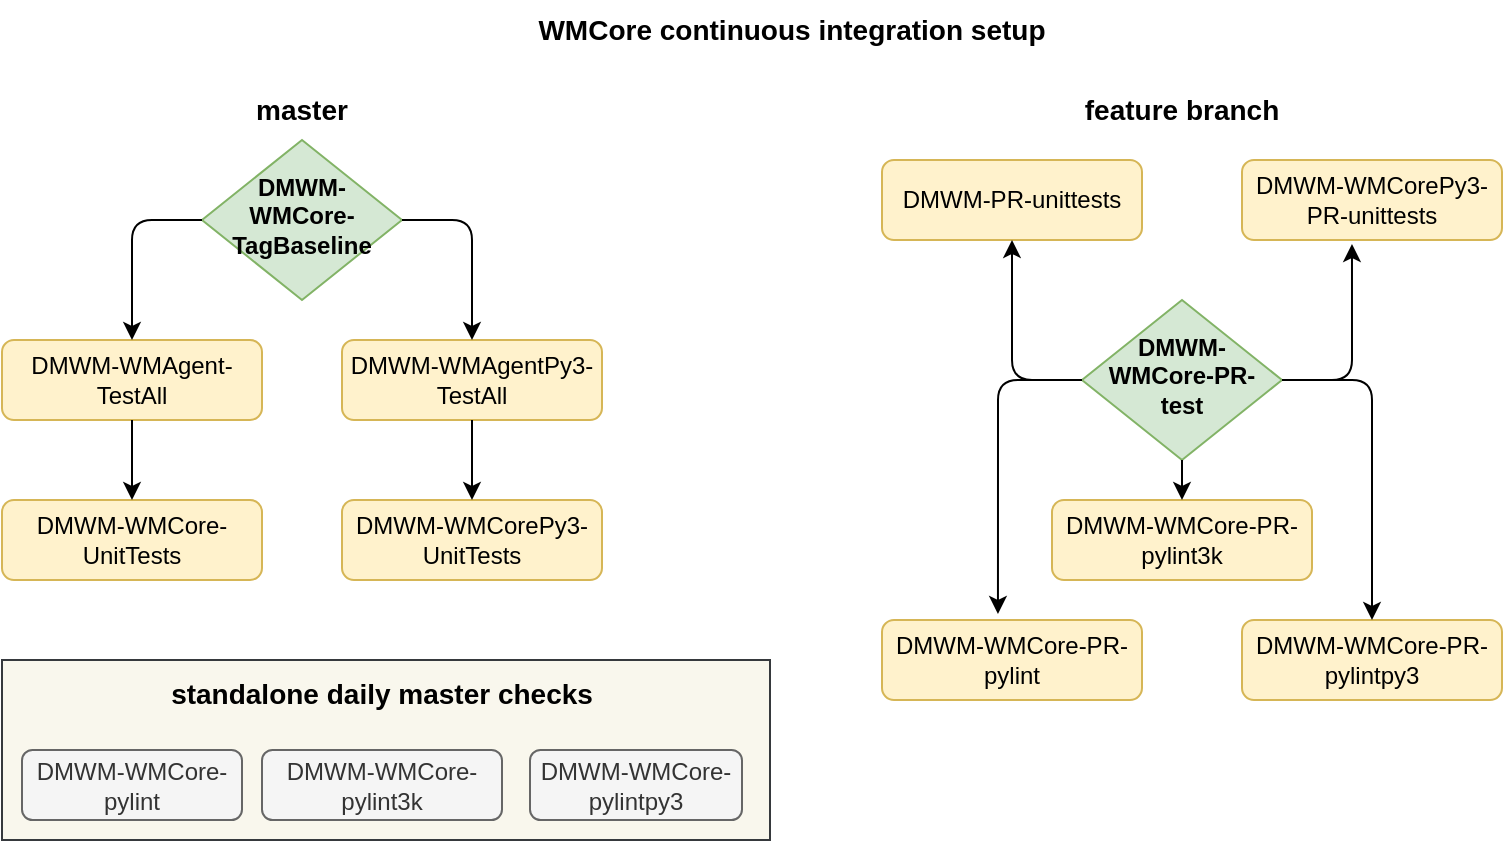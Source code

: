 <mxfile version="14.6.13" type="device"><diagram id="C5RBs43oDa-KdzZeNtuy" name="Page-1"><mxGraphModel dx="946" dy="619" grid="1" gridSize="10" guides="1" tooltips="1" connect="1" arrows="1" fold="1" page="1" pageScale="1" pageWidth="827" pageHeight="1169" math="0" shadow="0"><root><mxCell id="WIyWlLk6GJQsqaUBKTNV-0"/><mxCell id="WIyWlLk6GJQsqaUBKTNV-1" parent="WIyWlLk6GJQsqaUBKTNV-0"/><mxCell id="u2DzIWNb5gX1vaLRhiPl-13" value="" style="group;" vertex="1" connectable="0" parent="WIyWlLk6GJQsqaUBKTNV-1"><mxGeometry x="30" y="50" width="300" height="250" as="geometry"/></mxCell><mxCell id="WIyWlLk6GJQsqaUBKTNV-6" value="&lt;b&gt;DMWM-WMCore-TagBaseline&lt;/b&gt;" style="rhombus;whiteSpace=wrap;html=1;shadow=0;fontFamily=Helvetica;fontSize=12;align=center;strokeWidth=1;spacing=6;spacingTop=-4;fillColor=#d5e8d4;strokeColor=#82b366;" parent="u2DzIWNb5gX1vaLRhiPl-13" vertex="1"><mxGeometry x="100" y="30" width="100" height="80" as="geometry"/></mxCell><mxCell id="u2DzIWNb5gX1vaLRhiPl-2" value="DMWM-WMAgent-TestAll" style="rounded=1;whiteSpace=wrap;html=1;fontSize=12;glass=0;strokeWidth=1;shadow=0;fillColor=#fff2cc;strokeColor=#d6b656;" vertex="1" parent="u2DzIWNb5gX1vaLRhiPl-13"><mxGeometry y="130" width="130" height="40" as="geometry"/></mxCell><mxCell id="u2DzIWNb5gX1vaLRhiPl-3" value="DMWM-WMAgentPy3-TestAll" style="rounded=1;whiteSpace=wrap;html=1;fontSize=12;glass=0;strokeWidth=1;shadow=0;fillColor=#fff2cc;strokeColor=#d6b656;" vertex="1" parent="u2DzIWNb5gX1vaLRhiPl-13"><mxGeometry x="170" y="130" width="130" height="40" as="geometry"/></mxCell><mxCell id="u2DzIWNb5gX1vaLRhiPl-4" value="DMWM-WMCore-UnitTests" style="rounded=1;whiteSpace=wrap;html=1;fontSize=12;glass=0;strokeWidth=1;shadow=0;fillColor=#fff2cc;strokeColor=#d6b656;" vertex="1" parent="u2DzIWNb5gX1vaLRhiPl-13"><mxGeometry y="210" width="130" height="40" as="geometry"/></mxCell><mxCell id="u2DzIWNb5gX1vaLRhiPl-5" value="DMWM-WMCorePy3-UnitTests" style="rounded=1;whiteSpace=wrap;html=1;fontSize=12;glass=0;strokeWidth=1;shadow=0;fillColor=#fff2cc;strokeColor=#d6b656;" vertex="1" parent="u2DzIWNb5gX1vaLRhiPl-13"><mxGeometry x="170" y="210" width="130" height="40" as="geometry"/></mxCell><mxCell id="u2DzIWNb5gX1vaLRhiPl-6" value="&lt;b style=&quot;font-size: 14px&quot;&gt;master&lt;/b&gt;" style="text;html=1;strokeColor=none;fillColor=none;align=center;verticalAlign=middle;whiteSpace=wrap;rounded=0;" vertex="1" parent="u2DzIWNb5gX1vaLRhiPl-13"><mxGeometry x="80" width="140" height="30" as="geometry"/></mxCell><mxCell id="u2DzIWNb5gX1vaLRhiPl-7" value="" style="edgeStyle=orthogonalEdgeStyle;rounded=0;orthogonalLoop=1;jettySize=auto;html=1;" edge="1" parent="u2DzIWNb5gX1vaLRhiPl-13" source="u2DzIWNb5gX1vaLRhiPl-2" target="u2DzIWNb5gX1vaLRhiPl-4"><mxGeometry relative="1" as="geometry"/></mxCell><mxCell id="u2DzIWNb5gX1vaLRhiPl-11" value="" style="endArrow=classic;html=1;exitX=0;exitY=0.5;exitDx=0;exitDy=0;entryX=0.5;entryY=0;entryDx=0;entryDy=0;" edge="1" parent="u2DzIWNb5gX1vaLRhiPl-13" source="WIyWlLk6GJQsqaUBKTNV-6" target="u2DzIWNb5gX1vaLRhiPl-2"><mxGeometry width="50" height="50" relative="1" as="geometry"><mxPoint x="360" y="320" as="sourcePoint"/><mxPoint x="410" y="270" as="targetPoint"/><Array as="points"><mxPoint x="65" y="70"/></Array></mxGeometry></mxCell><mxCell id="u2DzIWNb5gX1vaLRhiPl-8" value="" style="edgeStyle=orthogonalEdgeStyle;rounded=0;orthogonalLoop=1;jettySize=auto;html=1;" edge="1" parent="u2DzIWNb5gX1vaLRhiPl-13" source="u2DzIWNb5gX1vaLRhiPl-3" target="u2DzIWNb5gX1vaLRhiPl-5"><mxGeometry relative="1" as="geometry"/></mxCell><mxCell id="u2DzIWNb5gX1vaLRhiPl-12" value="" style="endArrow=classic;html=1;exitX=1;exitY=0.5;exitDx=0;exitDy=0;entryX=0.5;entryY=0;entryDx=0;entryDy=0;" edge="1" parent="u2DzIWNb5gX1vaLRhiPl-13" source="WIyWlLk6GJQsqaUBKTNV-6" target="u2DzIWNb5gX1vaLRhiPl-3"><mxGeometry width="50" height="50" relative="1" as="geometry"><mxPoint x="360" y="320" as="sourcePoint"/><mxPoint x="410" y="270" as="targetPoint"/><Array as="points"><mxPoint x="235" y="70"/></Array></mxGeometry></mxCell><mxCell id="u2DzIWNb5gX1vaLRhiPl-15" value="" style="group;fillColor=#f9f7ed;strokeColor=#36393d;" vertex="1" connectable="0" parent="WIyWlLk6GJQsqaUBKTNV-1"><mxGeometry x="30" y="340" width="384" height="90" as="geometry"/></mxCell><mxCell id="WIyWlLk6GJQsqaUBKTNV-11" value="DMWM-WMCore-pylint3k" style="rounded=1;whiteSpace=wrap;html=1;fontSize=12;glass=0;strokeWidth=1;shadow=0;fillColor=#f5f5f5;strokeColor=#666666;fontColor=#333333;" parent="u2DzIWNb5gX1vaLRhiPl-15" vertex="1"><mxGeometry x="130" y="45" width="120" height="35" as="geometry"/></mxCell><mxCell id="u2DzIWNb5gX1vaLRhiPl-0" value="DMWM-WMCore-pylintpy3" style="rounded=1;whiteSpace=wrap;html=1;fontSize=12;glass=0;strokeWidth=1;shadow=0;fillColor=#f5f5f5;strokeColor=#666666;fontColor=#333333;" vertex="1" parent="u2DzIWNb5gX1vaLRhiPl-15"><mxGeometry x="264" y="45" width="106" height="35" as="geometry"/></mxCell><mxCell id="u2DzIWNb5gX1vaLRhiPl-1" value="DMWM-WMCore-pylint" style="rounded=1;whiteSpace=wrap;html=1;fontSize=12;glass=0;strokeWidth=1;shadow=0;fillColor=#f5f5f5;strokeColor=#666666;fontColor=#333333;" vertex="1" parent="u2DzIWNb5gX1vaLRhiPl-15"><mxGeometry x="10" y="45" width="110" height="35" as="geometry"/></mxCell><mxCell id="u2DzIWNb5gX1vaLRhiPl-14" value="&lt;b style=&quot;font-size: 14px&quot;&gt;standalone daily master checks&lt;/b&gt;" style="text;html=1;strokeColor=none;fillColor=none;align=center;verticalAlign=middle;whiteSpace=wrap;rounded=0;" vertex="1" parent="u2DzIWNb5gX1vaLRhiPl-15"><mxGeometry width="380" height="33.75" as="geometry"/></mxCell><mxCell id="u2DzIWNb5gX1vaLRhiPl-34" value="" style="group" vertex="1" connectable="0" parent="WIyWlLk6GJQsqaUBKTNV-1"><mxGeometry x="470" y="50" width="310" height="330" as="geometry"/></mxCell><mxCell id="u2DzIWNb5gX1vaLRhiPl-33" value="" style="group" vertex="1" connectable="0" parent="u2DzIWNb5gX1vaLRhiPl-34"><mxGeometry y="40" width="310" height="290" as="geometry"/></mxCell><mxCell id="u2DzIWNb5gX1vaLRhiPl-16" value="" style="group" vertex="1" connectable="0" parent="u2DzIWNb5gX1vaLRhiPl-33"><mxGeometry y="40" width="310" height="250" as="geometry"/></mxCell><mxCell id="u2DzIWNb5gX1vaLRhiPl-17" value="&lt;strong&gt;DMWM-WMCore-PR-test&lt;/strong&gt;" style="rhombus;whiteSpace=wrap;html=1;shadow=0;fontFamily=Helvetica;fontSize=12;align=center;strokeWidth=1;spacing=6;spacingTop=-4;fillColor=#d5e8d4;strokeColor=#82b366;" vertex="1" parent="u2DzIWNb5gX1vaLRhiPl-16"><mxGeometry x="100" y="30" width="100" height="80" as="geometry"/></mxCell><mxCell id="u2DzIWNb5gX1vaLRhiPl-27" value="DMWM-WMCore-PR-pylint3k" style="rounded=1;whiteSpace=wrap;html=1;fontSize=12;glass=0;strokeWidth=1;shadow=0;fillColor=#fff2cc;strokeColor=#d6b656;" vertex="1" parent="u2DzIWNb5gX1vaLRhiPl-16"><mxGeometry x="85" y="130" width="130" height="40" as="geometry"/></mxCell><mxCell id="u2DzIWNb5gX1vaLRhiPl-28" value="DMWM-WMCore-PR-pylint" style="rounded=1;whiteSpace=wrap;html=1;fontSize=12;glass=0;strokeWidth=1;shadow=0;fillColor=#fff2cc;strokeColor=#d6b656;" vertex="1" parent="u2DzIWNb5gX1vaLRhiPl-16"><mxGeometry y="190" width="130" height="40" as="geometry"/></mxCell><mxCell id="u2DzIWNb5gX1vaLRhiPl-29" value="DMWM-WMCore-PR-pylintpy3" style="rounded=1;whiteSpace=wrap;html=1;fontSize=12;glass=0;strokeWidth=1;shadow=0;fillColor=#fff2cc;strokeColor=#d6b656;" vertex="1" parent="u2DzIWNb5gX1vaLRhiPl-16"><mxGeometry x="180" y="190" width="130" height="40" as="geometry"/></mxCell><mxCell id="u2DzIWNb5gX1vaLRhiPl-30" value="" style="endArrow=classic;html=1;exitX=0.5;exitY=1;exitDx=0;exitDy=0;entryX=0.5;entryY=0;entryDx=0;entryDy=0;" edge="1" parent="u2DzIWNb5gX1vaLRhiPl-16" source="u2DzIWNb5gX1vaLRhiPl-17" target="u2DzIWNb5gX1vaLRhiPl-27"><mxGeometry width="50" height="50" relative="1" as="geometry"><mxPoint x="-80" y="130" as="sourcePoint"/><mxPoint x="-30" y="80" as="targetPoint"/></mxGeometry></mxCell><mxCell id="u2DzIWNb5gX1vaLRhiPl-31" value="" style="endArrow=classic;html=1;exitX=0;exitY=0.5;exitDx=0;exitDy=0;entryX=0.446;entryY=-0.075;entryDx=0;entryDy=0;entryPerimeter=0;" edge="1" parent="u2DzIWNb5gX1vaLRhiPl-16" source="u2DzIWNb5gX1vaLRhiPl-17" target="u2DzIWNb5gX1vaLRhiPl-28"><mxGeometry width="50" height="50" relative="1" as="geometry"><mxPoint x="-80" y="130" as="sourcePoint"/><mxPoint x="-30" y="80" as="targetPoint"/><Array as="points"><mxPoint x="58" y="70"/></Array></mxGeometry></mxCell><mxCell id="u2DzIWNb5gX1vaLRhiPl-32" value="" style="endArrow=classic;html=1;entryX=0.5;entryY=0;entryDx=0;entryDy=0;" edge="1" parent="u2DzIWNb5gX1vaLRhiPl-16" source="u2DzIWNb5gX1vaLRhiPl-17" target="u2DzIWNb5gX1vaLRhiPl-29"><mxGeometry width="50" height="50" relative="1" as="geometry"><mxPoint x="-80" y="130" as="sourcePoint"/><mxPoint x="-30" y="80" as="targetPoint"/><Array as="points"><mxPoint x="245" y="70"/></Array></mxGeometry></mxCell><mxCell id="u2DzIWNb5gX1vaLRhiPl-18" value="DMWM-PR-unittests" style="rounded=1;whiteSpace=wrap;html=1;fontSize=12;glass=0;strokeWidth=1;shadow=0;fillColor=#fff2cc;strokeColor=#d6b656;" vertex="1" parent="u2DzIWNb5gX1vaLRhiPl-33"><mxGeometry width="130" height="40" as="geometry"/></mxCell><mxCell id="u2DzIWNb5gX1vaLRhiPl-24" value="" style="endArrow=classic;html=1;exitX=0;exitY=0.5;exitDx=0;exitDy=0;entryX=0.5;entryY=1;entryDx=0;entryDy=0;" edge="1" parent="u2DzIWNb5gX1vaLRhiPl-33" source="u2DzIWNb5gX1vaLRhiPl-17" target="u2DzIWNb5gX1vaLRhiPl-18"><mxGeometry width="50" height="50" relative="1" as="geometry"><mxPoint x="360" y="360" as="sourcePoint"/><mxPoint x="65" y="40" as="targetPoint"/><Array as="points"><mxPoint x="65" y="110"/></Array></mxGeometry></mxCell><mxCell id="u2DzIWNb5gX1vaLRhiPl-19" value="DMWM-WMCorePy3-PR-unittests" style="rounded=1;whiteSpace=wrap;html=1;fontSize=12;glass=0;strokeWidth=1;shadow=0;fillColor=#fff2cc;strokeColor=#d6b656;" vertex="1" parent="u2DzIWNb5gX1vaLRhiPl-33"><mxGeometry x="180" width="130" height="40" as="geometry"/></mxCell><mxCell id="u2DzIWNb5gX1vaLRhiPl-26" value="" style="endArrow=classic;html=1;exitX=1;exitY=0.5;exitDx=0;exitDy=0;entryX=0.423;entryY=1.05;entryDx=0;entryDy=0;entryPerimeter=0;" edge="1" parent="u2DzIWNb5gX1vaLRhiPl-33" source="u2DzIWNb5gX1vaLRhiPl-17" target="u2DzIWNb5gX1vaLRhiPl-19"><mxGeometry width="50" height="50" relative="1" as="geometry"><mxPoint x="360" y="360" as="sourcePoint"/><mxPoint x="410" y="310" as="targetPoint"/><Array as="points"><mxPoint x="235" y="110"/></Array></mxGeometry></mxCell><mxCell id="u2DzIWNb5gX1vaLRhiPl-22" value="&lt;b style=&quot;font-size: 14px&quot;&gt;feature branch&lt;/b&gt;" style="text;html=1;strokeColor=none;fillColor=none;align=center;verticalAlign=middle;whiteSpace=wrap;rounded=0;" vertex="1" parent="u2DzIWNb5gX1vaLRhiPl-34"><mxGeometry x="80" width="140" height="30" as="geometry"/></mxCell><mxCell id="u2DzIWNb5gX1vaLRhiPl-35" value="&lt;b&gt;&lt;font style=&quot;font-size: 14px&quot;&gt;WMCore continuous integration setup&lt;/font&gt;&lt;/b&gt;" style="text;html=1;strokeColor=none;fillColor=none;align=center;verticalAlign=middle;whiteSpace=wrap;rounded=0;" vertex="1" parent="WIyWlLk6GJQsqaUBKTNV-1"><mxGeometry x="90" y="10" width="670" height="30" as="geometry"/></mxCell></root></mxGraphModel></diagram></mxfile>